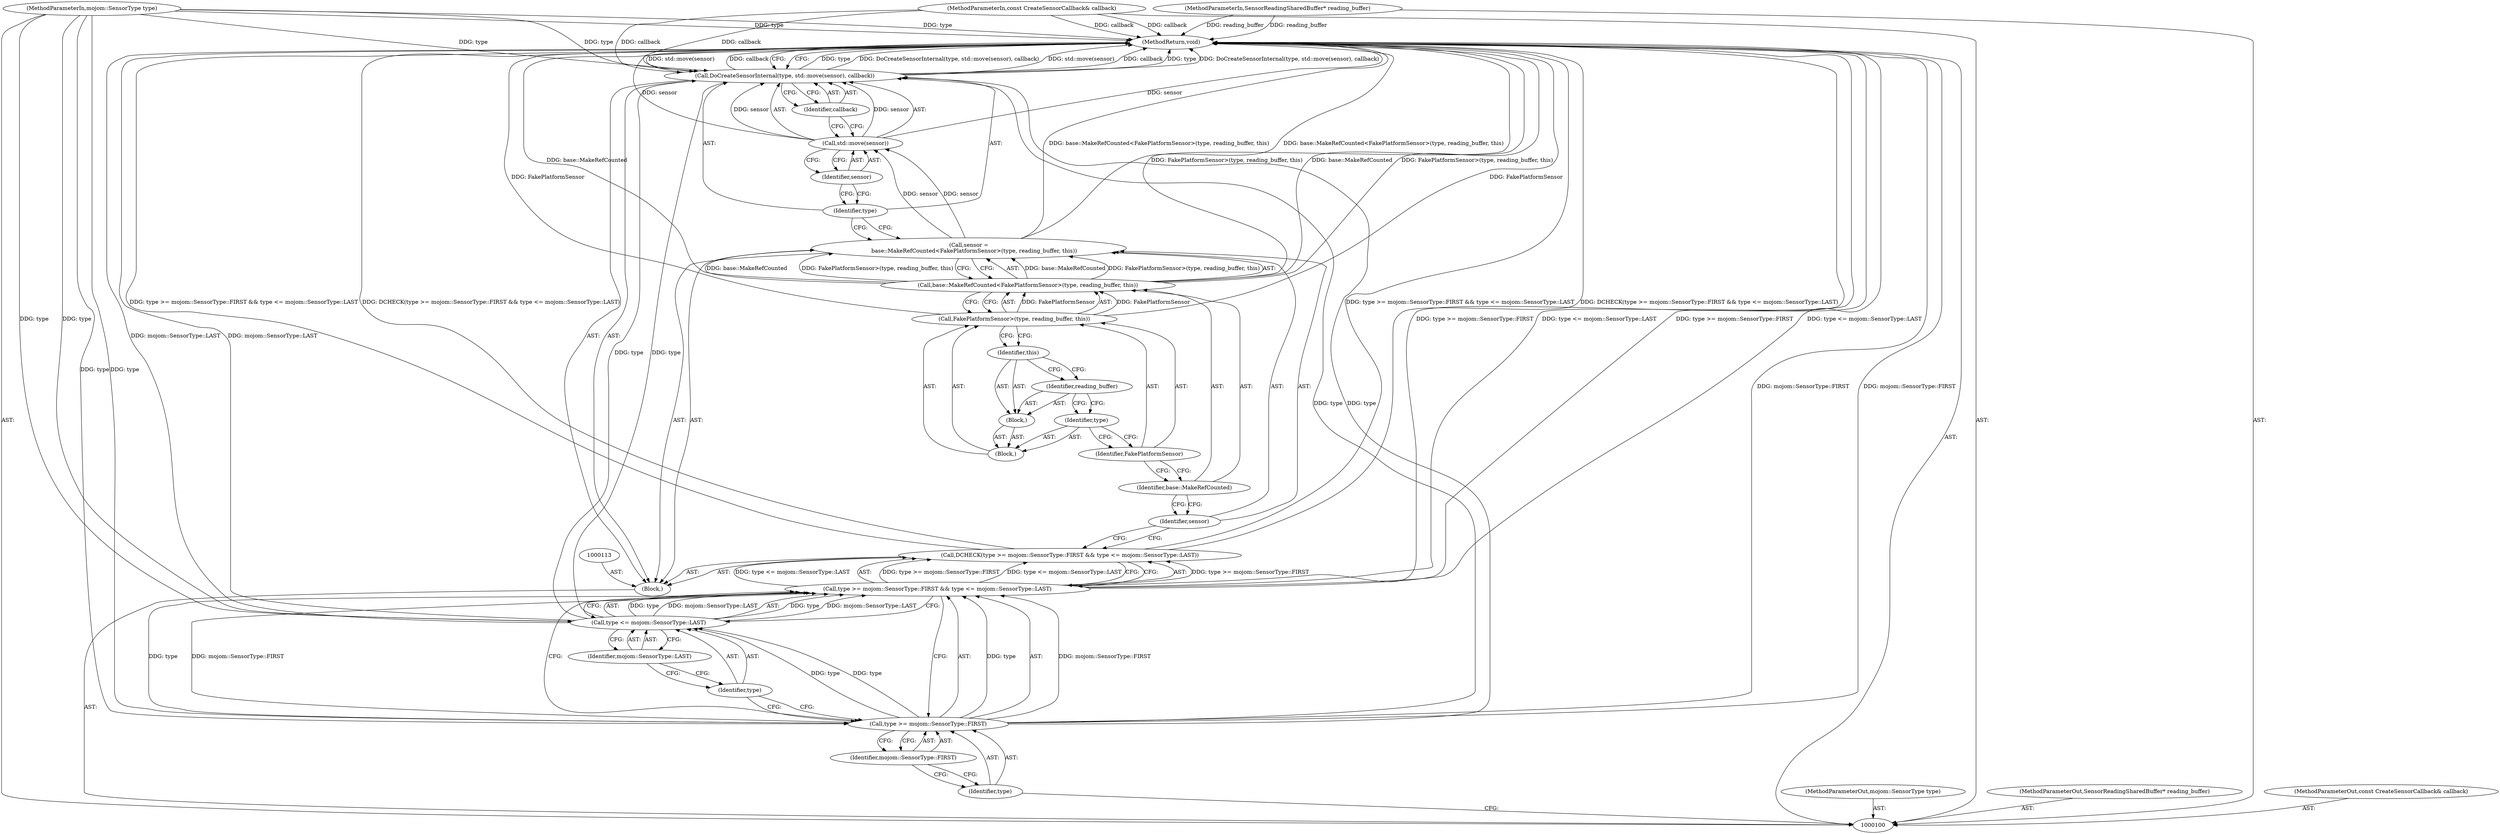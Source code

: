 digraph "0_Chrome_c0c8978849ac57e4ecd613ddc8ff7852a2054734" {
"1000130" [label="(MethodReturn,void)"];
"1000101" [label="(MethodParameterIn,mojom::SensorType type)"];
"1000182" [label="(MethodParameterOut,mojom::SensorType type)"];
"1000102" [label="(MethodParameterIn,SensorReadingSharedBuffer* reading_buffer)"];
"1000183" [label="(MethodParameterOut,SensorReadingSharedBuffer* reading_buffer)"];
"1000104" [label="(Block,)"];
"1000103" [label="(MethodParameterIn,const CreateSensorCallback& callback)"];
"1000184" [label="(MethodParameterOut,const CreateSensorCallback& callback)"];
"1000106" [label="(Call,type >= mojom::SensorType::FIRST && type <= mojom::SensorType::LAST)"];
"1000107" [label="(Call,type >= mojom::SensorType::FIRST)"];
"1000108" [label="(Identifier,type)"];
"1000109" [label="(Identifier,mojom::SensorType::FIRST)"];
"1000105" [label="(Call,DCHECK(type >= mojom::SensorType::FIRST && type <= mojom::SensorType::LAST))"];
"1000110" [label="(Call,type <= mojom::SensorType::LAST)"];
"1000111" [label="(Identifier,type)"];
"1000112" [label="(Identifier,mojom::SensorType::LAST)"];
"1000114" [label="(Call,sensor =\n      base::MakeRefCounted<FakePlatformSensor>(type, reading_buffer, this))"];
"1000115" [label="(Identifier,sensor)"];
"1000118" [label="(Call,FakePlatformSensor>(type, reading_buffer, this))"];
"1000119" [label="(Identifier,FakePlatformSensor)"];
"1000120" [label="(Block,)"];
"1000121" [label="(Identifier,type)"];
"1000122" [label="(Block,)"];
"1000123" [label="(Identifier,reading_buffer)"];
"1000116" [label="(Call,base::MakeRefCounted<FakePlatformSensor>(type, reading_buffer, this))"];
"1000117" [label="(Identifier,base::MakeRefCounted)"];
"1000124" [label="(Identifier,this)"];
"1000126" [label="(Identifier,type)"];
"1000125" [label="(Call,DoCreateSensorInternal(type, std::move(sensor), callback))"];
"1000127" [label="(Call,std::move(sensor))"];
"1000128" [label="(Identifier,sensor)"];
"1000129" [label="(Identifier,callback)"];
"1000130" -> "1000100"  [label="AST: "];
"1000130" -> "1000125"  [label="CFG: "];
"1000116" -> "1000130"  [label="DDG: base::MakeRefCounted"];
"1000116" -> "1000130"  [label="DDG: FakePlatformSensor>(type, reading_buffer, this)"];
"1000125" -> "1000130"  [label="DDG: type"];
"1000125" -> "1000130"  [label="DDG: DoCreateSensorInternal(type, std::move(sensor), callback)"];
"1000125" -> "1000130"  [label="DDG: std::move(sensor)"];
"1000125" -> "1000130"  [label="DDG: callback"];
"1000106" -> "1000130"  [label="DDG: type >= mojom::SensorType::FIRST"];
"1000106" -> "1000130"  [label="DDG: type <= mojom::SensorType::LAST"];
"1000105" -> "1000130"  [label="DDG: DCHECK(type >= mojom::SensorType::FIRST && type <= mojom::SensorType::LAST)"];
"1000105" -> "1000130"  [label="DDG: type >= mojom::SensorType::FIRST && type <= mojom::SensorType::LAST"];
"1000127" -> "1000130"  [label="DDG: sensor"];
"1000118" -> "1000130"  [label="DDG: FakePlatformSensor"];
"1000114" -> "1000130"  [label="DDG: base::MakeRefCounted<FakePlatformSensor>(type, reading_buffer, this)"];
"1000103" -> "1000130"  [label="DDG: callback"];
"1000102" -> "1000130"  [label="DDG: reading_buffer"];
"1000110" -> "1000130"  [label="DDG: mojom::SensorType::LAST"];
"1000101" -> "1000130"  [label="DDG: type"];
"1000107" -> "1000130"  [label="DDG: mojom::SensorType::FIRST"];
"1000101" -> "1000100"  [label="AST: "];
"1000101" -> "1000130"  [label="DDG: type"];
"1000101" -> "1000107"  [label="DDG: type"];
"1000101" -> "1000110"  [label="DDG: type"];
"1000101" -> "1000125"  [label="DDG: type"];
"1000182" -> "1000100"  [label="AST: "];
"1000102" -> "1000100"  [label="AST: "];
"1000102" -> "1000130"  [label="DDG: reading_buffer"];
"1000183" -> "1000100"  [label="AST: "];
"1000104" -> "1000100"  [label="AST: "];
"1000105" -> "1000104"  [label="AST: "];
"1000113" -> "1000104"  [label="AST: "];
"1000114" -> "1000104"  [label="AST: "];
"1000125" -> "1000104"  [label="AST: "];
"1000103" -> "1000100"  [label="AST: "];
"1000103" -> "1000130"  [label="DDG: callback"];
"1000103" -> "1000125"  [label="DDG: callback"];
"1000184" -> "1000100"  [label="AST: "];
"1000106" -> "1000105"  [label="AST: "];
"1000106" -> "1000107"  [label="CFG: "];
"1000106" -> "1000110"  [label="CFG: "];
"1000107" -> "1000106"  [label="AST: "];
"1000110" -> "1000106"  [label="AST: "];
"1000105" -> "1000106"  [label="CFG: "];
"1000106" -> "1000130"  [label="DDG: type >= mojom::SensorType::FIRST"];
"1000106" -> "1000130"  [label="DDG: type <= mojom::SensorType::LAST"];
"1000106" -> "1000105"  [label="DDG: type >= mojom::SensorType::FIRST"];
"1000106" -> "1000105"  [label="DDG: type <= mojom::SensorType::LAST"];
"1000107" -> "1000106"  [label="DDG: type"];
"1000107" -> "1000106"  [label="DDG: mojom::SensorType::FIRST"];
"1000110" -> "1000106"  [label="DDG: type"];
"1000110" -> "1000106"  [label="DDG: mojom::SensorType::LAST"];
"1000107" -> "1000106"  [label="AST: "];
"1000107" -> "1000109"  [label="CFG: "];
"1000108" -> "1000107"  [label="AST: "];
"1000109" -> "1000107"  [label="AST: "];
"1000111" -> "1000107"  [label="CFG: "];
"1000106" -> "1000107"  [label="CFG: "];
"1000107" -> "1000130"  [label="DDG: mojom::SensorType::FIRST"];
"1000107" -> "1000106"  [label="DDG: type"];
"1000107" -> "1000106"  [label="DDG: mojom::SensorType::FIRST"];
"1000101" -> "1000107"  [label="DDG: type"];
"1000107" -> "1000110"  [label="DDG: type"];
"1000107" -> "1000125"  [label="DDG: type"];
"1000108" -> "1000107"  [label="AST: "];
"1000108" -> "1000100"  [label="CFG: "];
"1000109" -> "1000108"  [label="CFG: "];
"1000109" -> "1000107"  [label="AST: "];
"1000109" -> "1000108"  [label="CFG: "];
"1000107" -> "1000109"  [label="CFG: "];
"1000105" -> "1000104"  [label="AST: "];
"1000105" -> "1000106"  [label="CFG: "];
"1000106" -> "1000105"  [label="AST: "];
"1000115" -> "1000105"  [label="CFG: "];
"1000105" -> "1000130"  [label="DDG: DCHECK(type >= mojom::SensorType::FIRST && type <= mojom::SensorType::LAST)"];
"1000105" -> "1000130"  [label="DDG: type >= mojom::SensorType::FIRST && type <= mojom::SensorType::LAST"];
"1000106" -> "1000105"  [label="DDG: type >= mojom::SensorType::FIRST"];
"1000106" -> "1000105"  [label="DDG: type <= mojom::SensorType::LAST"];
"1000110" -> "1000106"  [label="AST: "];
"1000110" -> "1000112"  [label="CFG: "];
"1000111" -> "1000110"  [label="AST: "];
"1000112" -> "1000110"  [label="AST: "];
"1000106" -> "1000110"  [label="CFG: "];
"1000110" -> "1000130"  [label="DDG: mojom::SensorType::LAST"];
"1000110" -> "1000106"  [label="DDG: type"];
"1000110" -> "1000106"  [label="DDG: mojom::SensorType::LAST"];
"1000107" -> "1000110"  [label="DDG: type"];
"1000101" -> "1000110"  [label="DDG: type"];
"1000110" -> "1000125"  [label="DDG: type"];
"1000111" -> "1000110"  [label="AST: "];
"1000111" -> "1000107"  [label="CFG: "];
"1000112" -> "1000111"  [label="CFG: "];
"1000112" -> "1000110"  [label="AST: "];
"1000112" -> "1000111"  [label="CFG: "];
"1000110" -> "1000112"  [label="CFG: "];
"1000114" -> "1000104"  [label="AST: "];
"1000114" -> "1000116"  [label="CFG: "];
"1000115" -> "1000114"  [label="AST: "];
"1000116" -> "1000114"  [label="AST: "];
"1000126" -> "1000114"  [label="CFG: "];
"1000114" -> "1000130"  [label="DDG: base::MakeRefCounted<FakePlatformSensor>(type, reading_buffer, this)"];
"1000116" -> "1000114"  [label="DDG: base::MakeRefCounted"];
"1000116" -> "1000114"  [label="DDG: FakePlatformSensor>(type, reading_buffer, this)"];
"1000114" -> "1000127"  [label="DDG: sensor"];
"1000115" -> "1000114"  [label="AST: "];
"1000115" -> "1000105"  [label="CFG: "];
"1000117" -> "1000115"  [label="CFG: "];
"1000118" -> "1000116"  [label="AST: "];
"1000118" -> "1000124"  [label="CFG: "];
"1000119" -> "1000118"  [label="AST: "];
"1000120" -> "1000118"  [label="AST: "];
"1000116" -> "1000118"  [label="CFG: "];
"1000118" -> "1000130"  [label="DDG: FakePlatformSensor"];
"1000118" -> "1000116"  [label="DDG: FakePlatformSensor"];
"1000119" -> "1000118"  [label="AST: "];
"1000119" -> "1000117"  [label="CFG: "];
"1000121" -> "1000119"  [label="CFG: "];
"1000120" -> "1000118"  [label="AST: "];
"1000121" -> "1000120"  [label="AST: "];
"1000122" -> "1000120"  [label="AST: "];
"1000121" -> "1000120"  [label="AST: "];
"1000121" -> "1000119"  [label="CFG: "];
"1000123" -> "1000121"  [label="CFG: "];
"1000122" -> "1000120"  [label="AST: "];
"1000123" -> "1000122"  [label="AST: "];
"1000124" -> "1000122"  [label="AST: "];
"1000123" -> "1000122"  [label="AST: "];
"1000123" -> "1000121"  [label="CFG: "];
"1000124" -> "1000123"  [label="CFG: "];
"1000116" -> "1000114"  [label="AST: "];
"1000116" -> "1000118"  [label="CFG: "];
"1000117" -> "1000116"  [label="AST: "];
"1000118" -> "1000116"  [label="AST: "];
"1000114" -> "1000116"  [label="CFG: "];
"1000116" -> "1000130"  [label="DDG: base::MakeRefCounted"];
"1000116" -> "1000130"  [label="DDG: FakePlatformSensor>(type, reading_buffer, this)"];
"1000116" -> "1000114"  [label="DDG: base::MakeRefCounted"];
"1000116" -> "1000114"  [label="DDG: FakePlatformSensor>(type, reading_buffer, this)"];
"1000118" -> "1000116"  [label="DDG: FakePlatformSensor"];
"1000117" -> "1000116"  [label="AST: "];
"1000117" -> "1000115"  [label="CFG: "];
"1000119" -> "1000117"  [label="CFG: "];
"1000124" -> "1000122"  [label="AST: "];
"1000124" -> "1000123"  [label="CFG: "];
"1000118" -> "1000124"  [label="CFG: "];
"1000126" -> "1000125"  [label="AST: "];
"1000126" -> "1000114"  [label="CFG: "];
"1000128" -> "1000126"  [label="CFG: "];
"1000125" -> "1000104"  [label="AST: "];
"1000125" -> "1000129"  [label="CFG: "];
"1000126" -> "1000125"  [label="AST: "];
"1000127" -> "1000125"  [label="AST: "];
"1000129" -> "1000125"  [label="AST: "];
"1000130" -> "1000125"  [label="CFG: "];
"1000125" -> "1000130"  [label="DDG: type"];
"1000125" -> "1000130"  [label="DDG: DoCreateSensorInternal(type, std::move(sensor), callback)"];
"1000125" -> "1000130"  [label="DDG: std::move(sensor)"];
"1000125" -> "1000130"  [label="DDG: callback"];
"1000107" -> "1000125"  [label="DDG: type"];
"1000110" -> "1000125"  [label="DDG: type"];
"1000101" -> "1000125"  [label="DDG: type"];
"1000127" -> "1000125"  [label="DDG: sensor"];
"1000103" -> "1000125"  [label="DDG: callback"];
"1000127" -> "1000125"  [label="AST: "];
"1000127" -> "1000128"  [label="CFG: "];
"1000128" -> "1000127"  [label="AST: "];
"1000129" -> "1000127"  [label="CFG: "];
"1000127" -> "1000130"  [label="DDG: sensor"];
"1000127" -> "1000125"  [label="DDG: sensor"];
"1000114" -> "1000127"  [label="DDG: sensor"];
"1000128" -> "1000127"  [label="AST: "];
"1000128" -> "1000126"  [label="CFG: "];
"1000127" -> "1000128"  [label="CFG: "];
"1000129" -> "1000125"  [label="AST: "];
"1000129" -> "1000127"  [label="CFG: "];
"1000125" -> "1000129"  [label="CFG: "];
}
